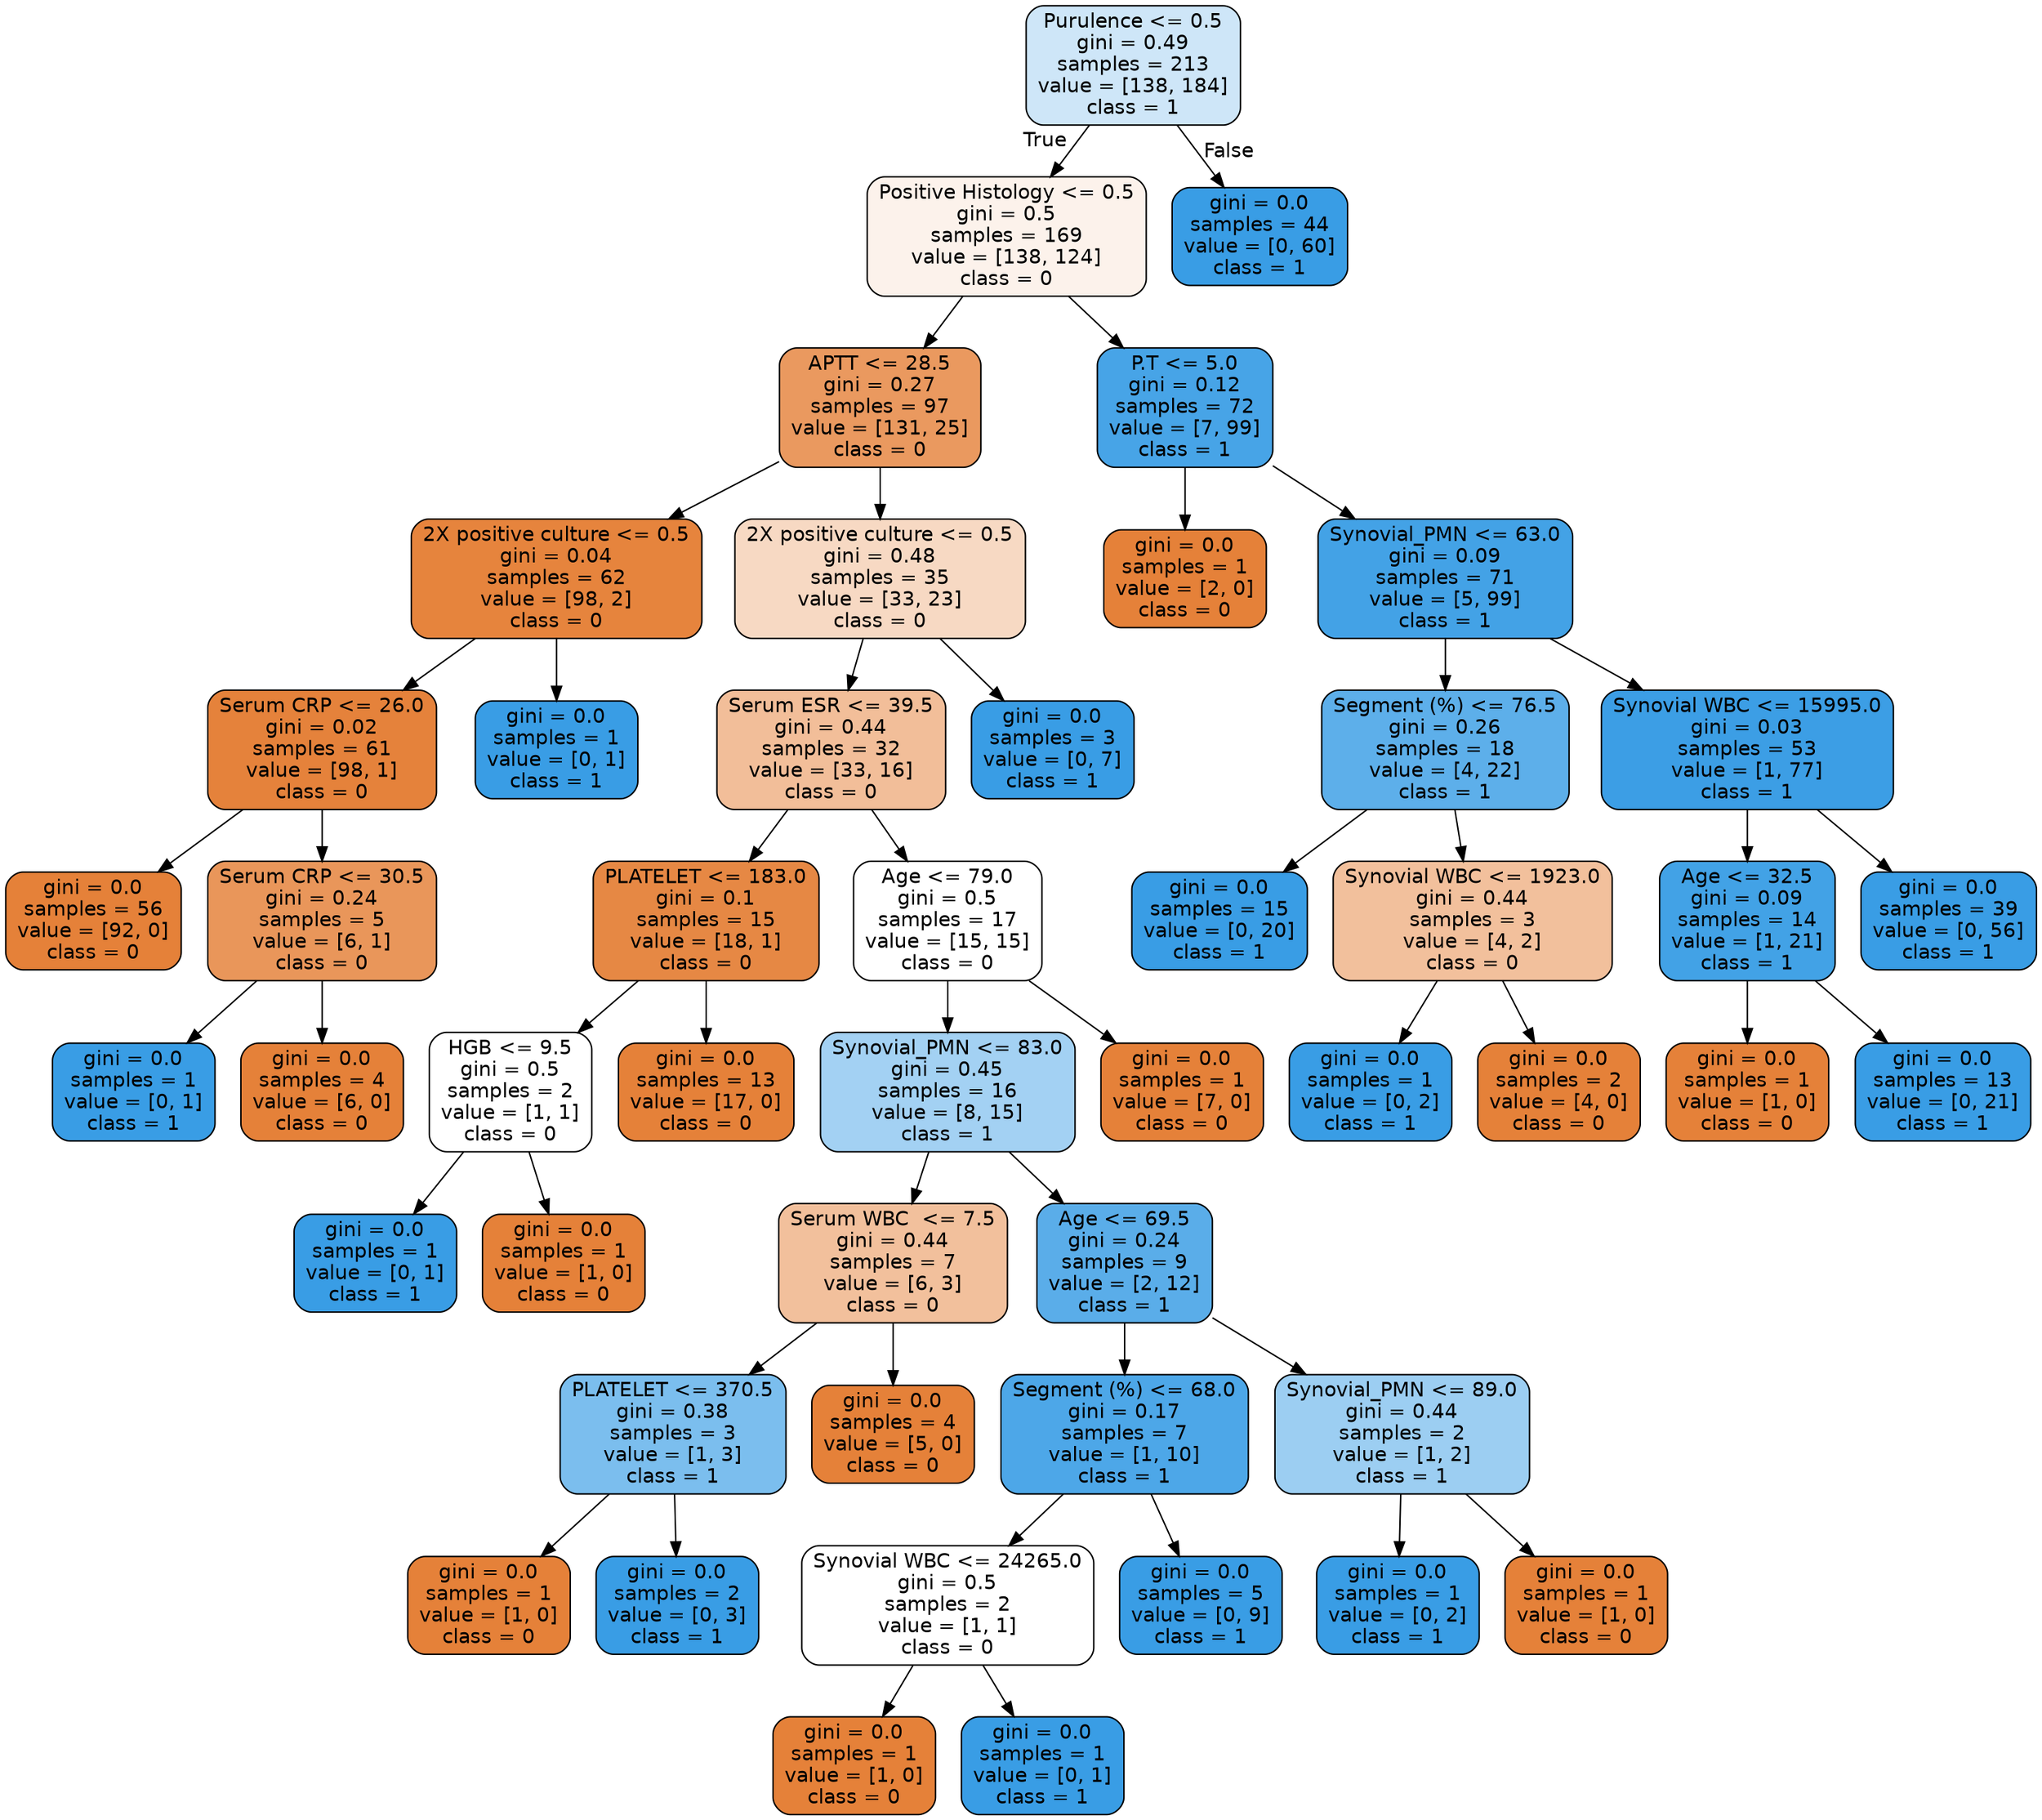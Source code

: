 digraph Tree {
node [shape=box, style="filled, rounded", color="black", fontname="helvetica"] ;
edge [fontname="helvetica"] ;
0 [label="Purulence <= 0.5\ngini = 0.49\nsamples = 213\nvalue = [138, 184]\nclass = 1", fillcolor="#cee6f8"] ;
1 [label="Positive Histology <= 0.5\ngini = 0.5\nsamples = 169\nvalue = [138, 124]\nclass = 0", fillcolor="#fcf2eb"] ;
0 -> 1 [labeldistance=2.5, labelangle=45, headlabel="True"] ;
2 [label="APTT <= 28.5\ngini = 0.27\nsamples = 97\nvalue = [131, 25]\nclass = 0", fillcolor="#ea995f"] ;
1 -> 2 ;
3 [label="2X positive culture <= 0.5\ngini = 0.04\nsamples = 62\nvalue = [98, 2]\nclass = 0", fillcolor="#e6843d"] ;
2 -> 3 ;
4 [label="Serum CRP <= 26.0\ngini = 0.02\nsamples = 61\nvalue = [98, 1]\nclass = 0", fillcolor="#e5823b"] ;
3 -> 4 ;
5 [label="gini = 0.0\nsamples = 56\nvalue = [92, 0]\nclass = 0", fillcolor="#e58139"] ;
4 -> 5 ;
6 [label="Serum CRP <= 30.5\ngini = 0.24\nsamples = 5\nvalue = [6, 1]\nclass = 0", fillcolor="#e9965a"] ;
4 -> 6 ;
7 [label="gini = 0.0\nsamples = 1\nvalue = [0, 1]\nclass = 1", fillcolor="#399de5"] ;
6 -> 7 ;
8 [label="gini = 0.0\nsamples = 4\nvalue = [6, 0]\nclass = 0", fillcolor="#e58139"] ;
6 -> 8 ;
9 [label="gini = 0.0\nsamples = 1\nvalue = [0, 1]\nclass = 1", fillcolor="#399de5"] ;
3 -> 9 ;
10 [label="2X positive culture <= 0.5\ngini = 0.48\nsamples = 35\nvalue = [33, 23]\nclass = 0", fillcolor="#f7d9c3"] ;
2 -> 10 ;
11 [label="Serum ESR <= 39.5\ngini = 0.44\nsamples = 32\nvalue = [33, 16]\nclass = 0", fillcolor="#f2be99"] ;
10 -> 11 ;
12 [label="PLATELET <= 183.0\ngini = 0.1\nsamples = 15\nvalue = [18, 1]\nclass = 0", fillcolor="#e68844"] ;
11 -> 12 ;
13 [label="HGB <= 9.5\ngini = 0.5\nsamples = 2\nvalue = [1, 1]\nclass = 0", fillcolor="#ffffff"] ;
12 -> 13 ;
14 [label="gini = 0.0\nsamples = 1\nvalue = [0, 1]\nclass = 1", fillcolor="#399de5"] ;
13 -> 14 ;
15 [label="gini = 0.0\nsamples = 1\nvalue = [1, 0]\nclass = 0", fillcolor="#e58139"] ;
13 -> 15 ;
16 [label="gini = 0.0\nsamples = 13\nvalue = [17, 0]\nclass = 0", fillcolor="#e58139"] ;
12 -> 16 ;
17 [label="Age <= 79.0\ngini = 0.5\nsamples = 17\nvalue = [15, 15]\nclass = 0", fillcolor="#ffffff"] ;
11 -> 17 ;
18 [label="Synovial_PMN <= 83.0\ngini = 0.45\nsamples = 16\nvalue = [8, 15]\nclass = 1", fillcolor="#a3d1f3"] ;
17 -> 18 ;
19 [label="Serum WBC  <= 7.5\ngini = 0.44\nsamples = 7\nvalue = [6, 3]\nclass = 0", fillcolor="#f2c09c"] ;
18 -> 19 ;
20 [label="PLATELET <= 370.5\ngini = 0.38\nsamples = 3\nvalue = [1, 3]\nclass = 1", fillcolor="#7bbeee"] ;
19 -> 20 ;
21 [label="gini = 0.0\nsamples = 1\nvalue = [1, 0]\nclass = 0", fillcolor="#e58139"] ;
20 -> 21 ;
22 [label="gini = 0.0\nsamples = 2\nvalue = [0, 3]\nclass = 1", fillcolor="#399de5"] ;
20 -> 22 ;
23 [label="gini = 0.0\nsamples = 4\nvalue = [5, 0]\nclass = 0", fillcolor="#e58139"] ;
19 -> 23 ;
24 [label="Age <= 69.5\ngini = 0.24\nsamples = 9\nvalue = [2, 12]\nclass = 1", fillcolor="#5aade9"] ;
18 -> 24 ;
25 [label="Segment (%) <= 68.0\ngini = 0.17\nsamples = 7\nvalue = [1, 10]\nclass = 1", fillcolor="#4da7e8"] ;
24 -> 25 ;
26 [label="Synovial WBC <= 24265.0\ngini = 0.5\nsamples = 2\nvalue = [1, 1]\nclass = 0", fillcolor="#ffffff"] ;
25 -> 26 ;
27 [label="gini = 0.0\nsamples = 1\nvalue = [1, 0]\nclass = 0", fillcolor="#e58139"] ;
26 -> 27 ;
28 [label="gini = 0.0\nsamples = 1\nvalue = [0, 1]\nclass = 1", fillcolor="#399de5"] ;
26 -> 28 ;
29 [label="gini = 0.0\nsamples = 5\nvalue = [0, 9]\nclass = 1", fillcolor="#399de5"] ;
25 -> 29 ;
30 [label="Synovial_PMN <= 89.0\ngini = 0.44\nsamples = 2\nvalue = [1, 2]\nclass = 1", fillcolor="#9ccef2"] ;
24 -> 30 ;
31 [label="gini = 0.0\nsamples = 1\nvalue = [0, 2]\nclass = 1", fillcolor="#399de5"] ;
30 -> 31 ;
32 [label="gini = 0.0\nsamples = 1\nvalue = [1, 0]\nclass = 0", fillcolor="#e58139"] ;
30 -> 32 ;
33 [label="gini = 0.0\nsamples = 1\nvalue = [7, 0]\nclass = 0", fillcolor="#e58139"] ;
17 -> 33 ;
34 [label="gini = 0.0\nsamples = 3\nvalue = [0, 7]\nclass = 1", fillcolor="#399de5"] ;
10 -> 34 ;
35 [label="P.T <= 5.0\ngini = 0.12\nsamples = 72\nvalue = [7, 99]\nclass = 1", fillcolor="#47a4e7"] ;
1 -> 35 ;
36 [label="gini = 0.0\nsamples = 1\nvalue = [2, 0]\nclass = 0", fillcolor="#e58139"] ;
35 -> 36 ;
37 [label="Synovial_PMN <= 63.0\ngini = 0.09\nsamples = 71\nvalue = [5, 99]\nclass = 1", fillcolor="#43a2e6"] ;
35 -> 37 ;
38 [label="Segment (%) <= 76.5\ngini = 0.26\nsamples = 18\nvalue = [4, 22]\nclass = 1", fillcolor="#5dafea"] ;
37 -> 38 ;
39 [label="gini = 0.0\nsamples = 15\nvalue = [0, 20]\nclass = 1", fillcolor="#399de5"] ;
38 -> 39 ;
40 [label="Synovial WBC <= 1923.0\ngini = 0.44\nsamples = 3\nvalue = [4, 2]\nclass = 0", fillcolor="#f2c09c"] ;
38 -> 40 ;
41 [label="gini = 0.0\nsamples = 1\nvalue = [0, 2]\nclass = 1", fillcolor="#399de5"] ;
40 -> 41 ;
42 [label="gini = 0.0\nsamples = 2\nvalue = [4, 0]\nclass = 0", fillcolor="#e58139"] ;
40 -> 42 ;
43 [label="Synovial WBC <= 15995.0\ngini = 0.03\nsamples = 53\nvalue = [1, 77]\nclass = 1", fillcolor="#3c9ee5"] ;
37 -> 43 ;
44 [label="Age <= 32.5\ngini = 0.09\nsamples = 14\nvalue = [1, 21]\nclass = 1", fillcolor="#42a2e6"] ;
43 -> 44 ;
45 [label="gini = 0.0\nsamples = 1\nvalue = [1, 0]\nclass = 0", fillcolor="#e58139"] ;
44 -> 45 ;
46 [label="gini = 0.0\nsamples = 13\nvalue = [0, 21]\nclass = 1", fillcolor="#399de5"] ;
44 -> 46 ;
47 [label="gini = 0.0\nsamples = 39\nvalue = [0, 56]\nclass = 1", fillcolor="#399de5"] ;
43 -> 47 ;
48 [label="gini = 0.0\nsamples = 44\nvalue = [0, 60]\nclass = 1", fillcolor="#399de5"] ;
0 -> 48 [labeldistance=2.5, labelangle=-45, headlabel="False"] ;
}